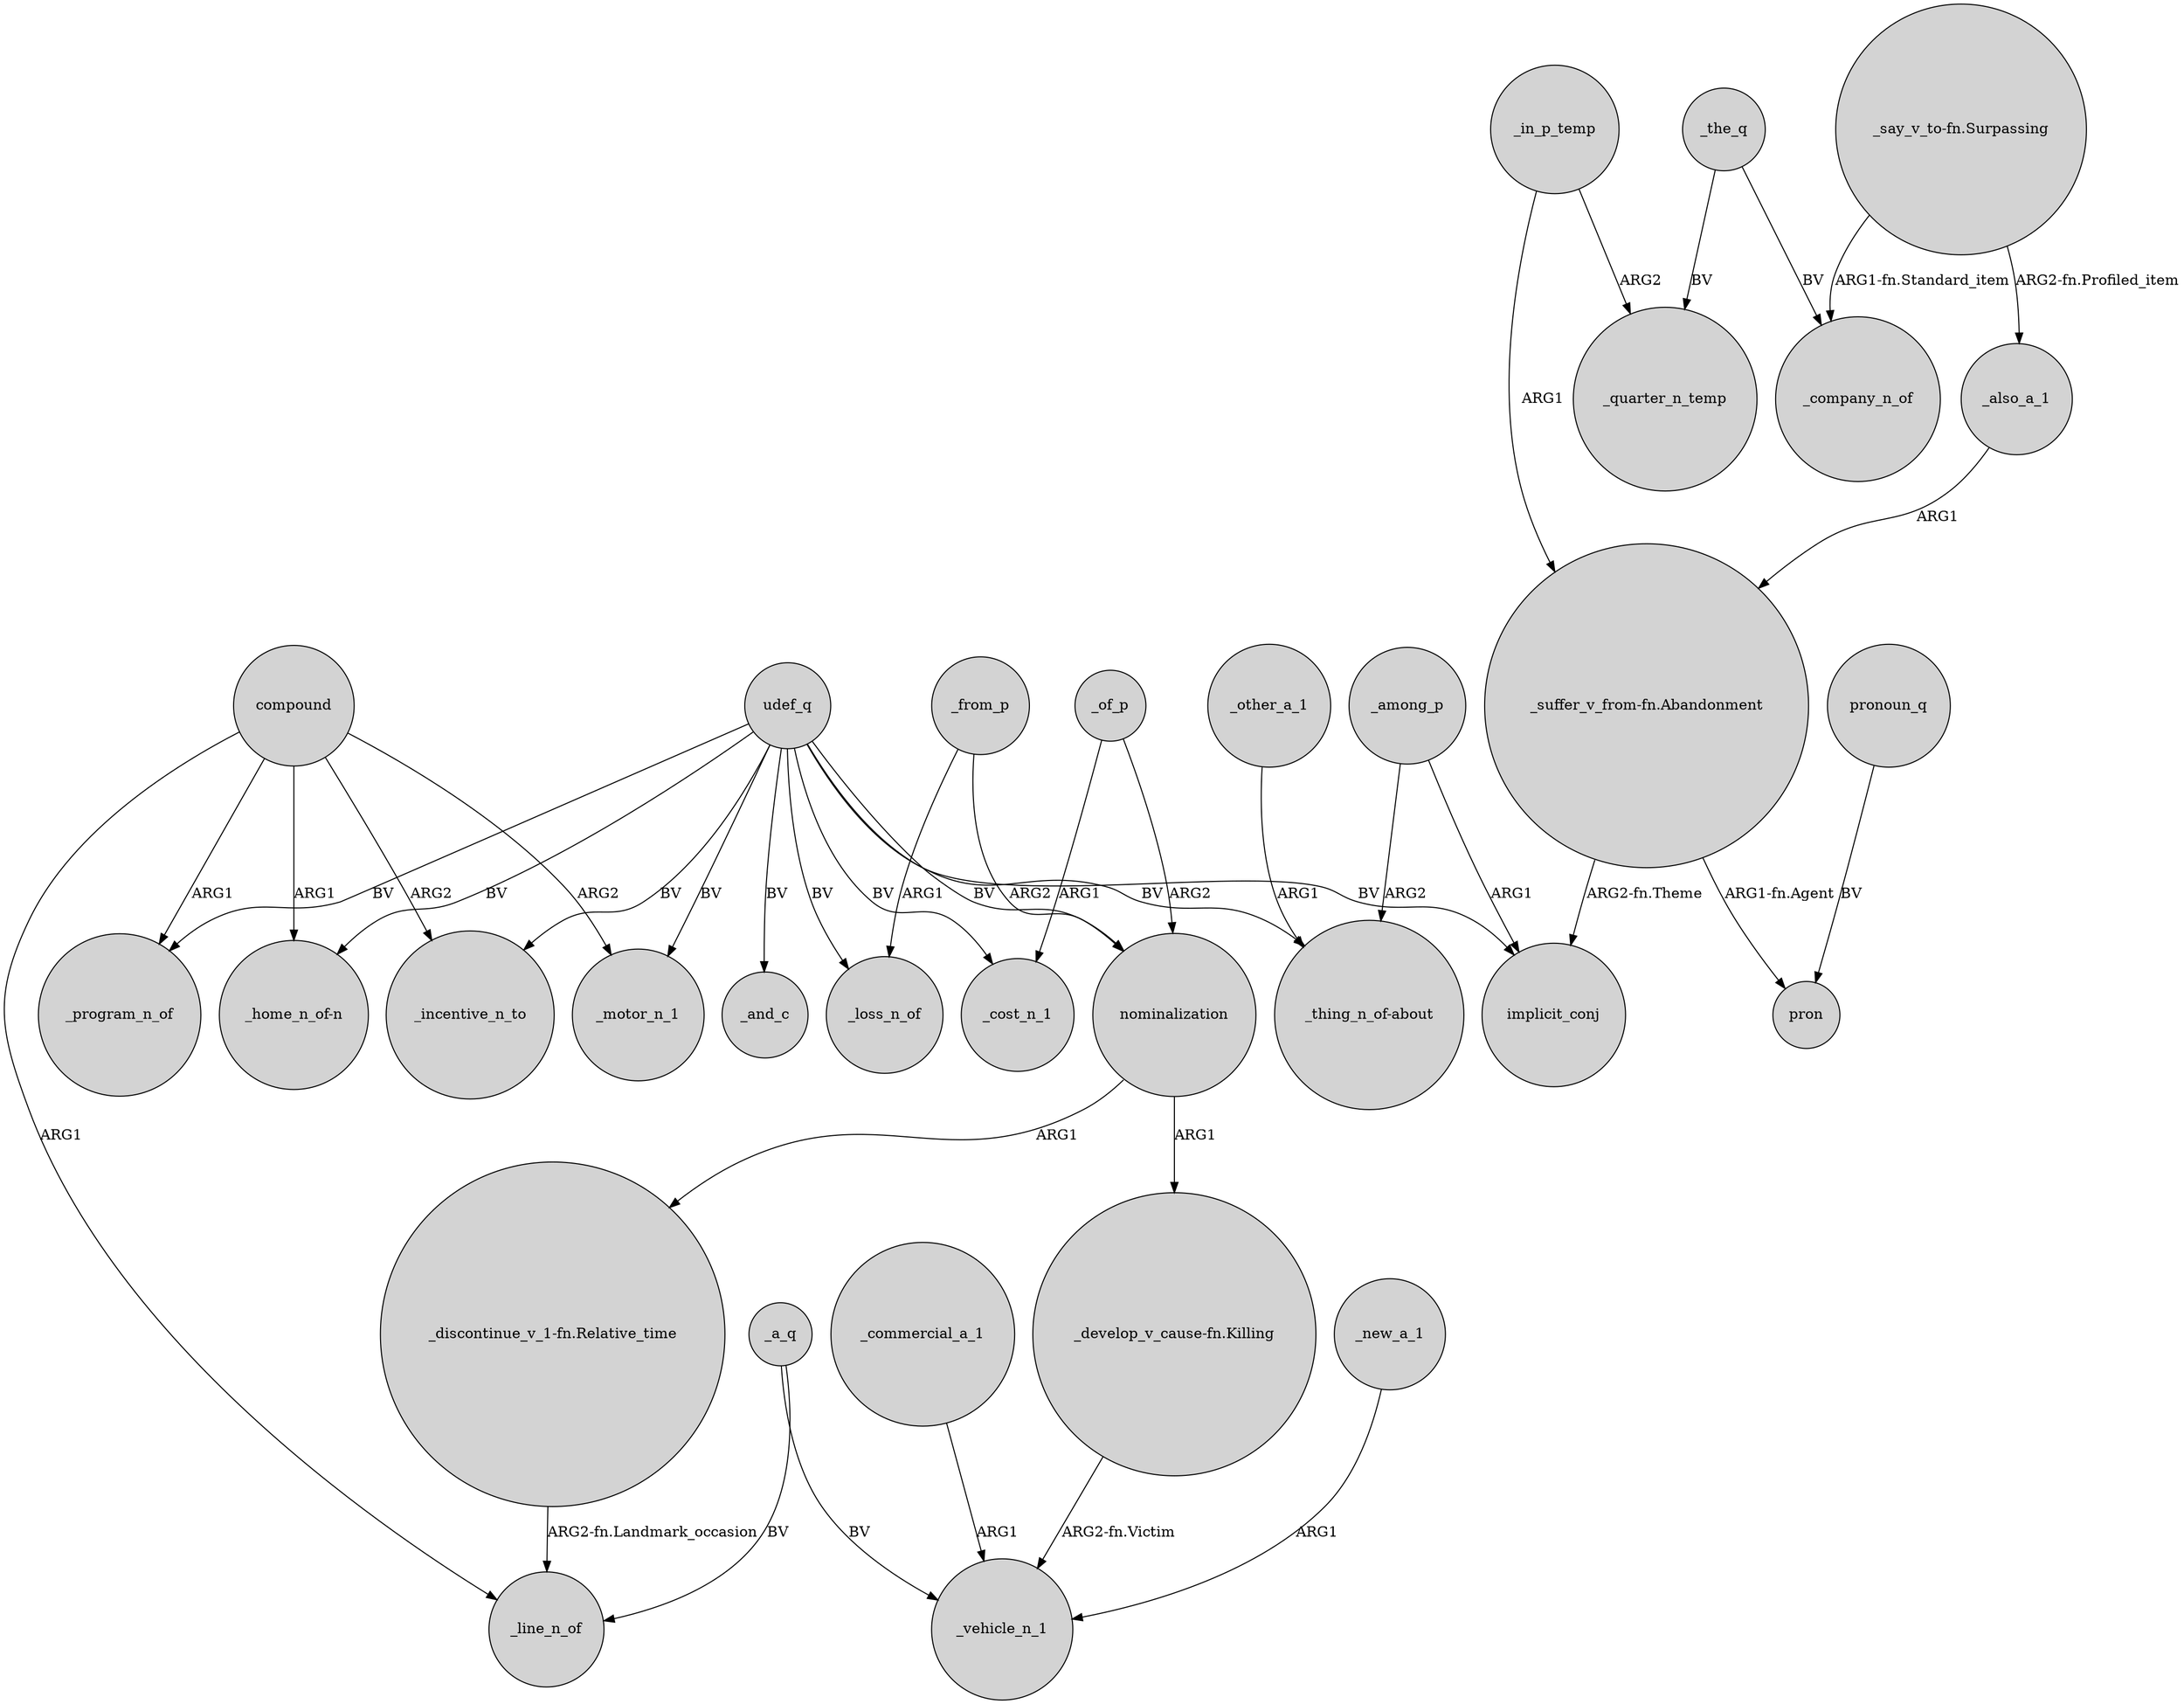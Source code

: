 digraph {
	node [shape=circle style=filled]
	_other_a_1 -> "_thing_n_of-about" [label=ARG1]
	nominalization -> "_develop_v_cause-fn.Killing" [label=ARG1]
	udef_q -> _motor_n_1 [label=BV]
	"_discontinue_v_1-fn.Relative_time" -> _line_n_of [label="ARG2-fn.Landmark_occasion"]
	udef_q -> _incentive_n_to [label=BV]
	_a_q -> _line_n_of [label=BV]
	_in_p_temp -> _quarter_n_temp [label=ARG2]
	nominalization -> "_discontinue_v_1-fn.Relative_time" [label=ARG1]
	"_say_v_to-fn.Surpassing" -> _company_n_of [label="ARG1-fn.Standard_item"]
	_also_a_1 -> "_suffer_v_from-fn.Abandonment" [label=ARG1]
	_the_q -> _quarter_n_temp [label=BV]
	_of_p -> _cost_n_1 [label=ARG1]
	udef_q -> nominalization [label=BV]
	_commercial_a_1 -> _vehicle_n_1 [label=ARG1]
	udef_q -> _and_c [label=BV]
	udef_q -> _program_n_of [label=BV]
	_among_p -> implicit_conj [label=ARG1]
	_in_p_temp -> "_suffer_v_from-fn.Abandonment" [label=ARG1]
	_from_p -> nominalization [label=ARG2]
	_of_p -> nominalization [label=ARG2]
	pronoun_q -> pron [label=BV]
	compound -> _line_n_of [label=ARG1]
	compound -> "_home_n_of-n" [label=ARG1]
	compound -> _program_n_of [label=ARG1]
	"_say_v_to-fn.Surpassing" -> _also_a_1 [label="ARG2-fn.Profiled_item"]
	udef_q -> "_home_n_of-n" [label=BV]
	udef_q -> _loss_n_of [label=BV]
	compound -> _motor_n_1 [label=ARG2]
	compound -> _incentive_n_to [label=ARG2]
	_new_a_1 -> _vehicle_n_1 [label=ARG1]
	_a_q -> _vehicle_n_1 [label=BV]
	_among_p -> "_thing_n_of-about" [label=ARG2]
	"_suffer_v_from-fn.Abandonment" -> implicit_conj [label="ARG2-fn.Theme"]
	udef_q -> "_thing_n_of-about" [label=BV]
	"_suffer_v_from-fn.Abandonment" -> pron [label="ARG1-fn.Agent"]
	"_develop_v_cause-fn.Killing" -> _vehicle_n_1 [label="ARG2-fn.Victim"]
	_from_p -> _loss_n_of [label=ARG1]
	_the_q -> _company_n_of [label=BV]
	udef_q -> implicit_conj [label=BV]
	udef_q -> _cost_n_1 [label=BV]
}
